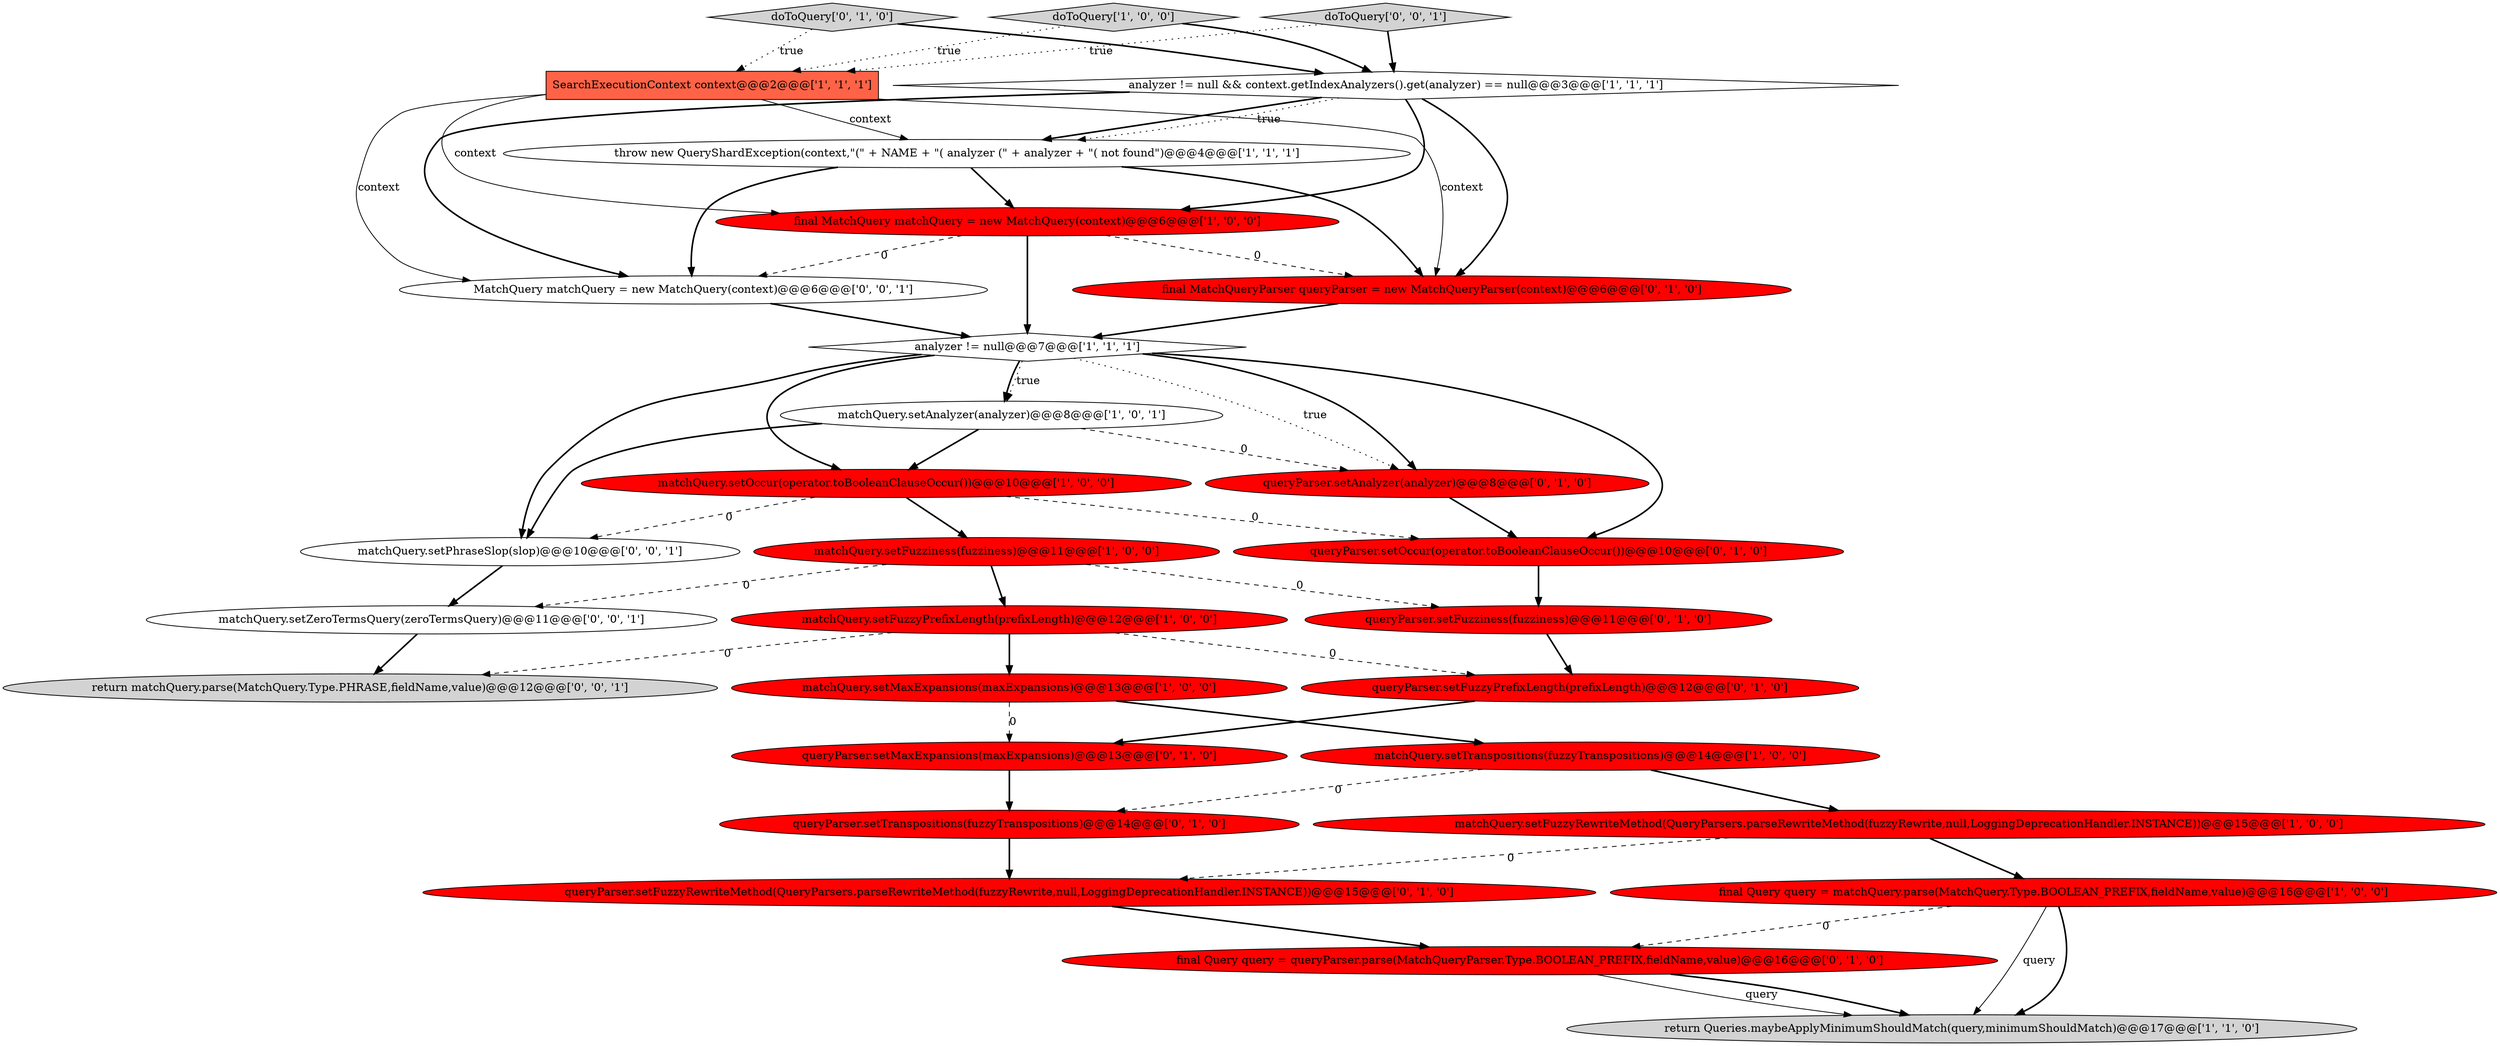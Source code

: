 digraph {
12 [style = filled, label = "throw new QueryShardException(context,\"(\" + NAME + \"( analyzer (\" + analyzer + \"( not found\")@@@4@@@['1', '1', '1']", fillcolor = white, shape = ellipse image = "AAA0AAABBB1BBB"];
2 [style = filled, label = "analyzer != null && context.getIndexAnalyzers().get(analyzer) == null@@@3@@@['1', '1', '1']", fillcolor = white, shape = diamond image = "AAA0AAABBB1BBB"];
3 [style = filled, label = "doToQuery['1', '0', '0']", fillcolor = lightgray, shape = diamond image = "AAA0AAABBB1BBB"];
6 [style = filled, label = "matchQuery.setFuzzyRewriteMethod(QueryParsers.parseRewriteMethod(fuzzyRewrite,null,LoggingDeprecationHandler.INSTANCE))@@@15@@@['1', '0', '0']", fillcolor = red, shape = ellipse image = "AAA1AAABBB1BBB"];
17 [style = filled, label = "queryParser.setFuzzyRewriteMethod(QueryParsers.parseRewriteMethod(fuzzyRewrite,null,LoggingDeprecationHandler.INSTANCE))@@@15@@@['0', '1', '0']", fillcolor = red, shape = ellipse image = "AAA1AAABBB2BBB"];
9 [style = filled, label = "matchQuery.setAnalyzer(analyzer)@@@8@@@['1', '0', '1']", fillcolor = white, shape = ellipse image = "AAA0AAABBB1BBB"];
1 [style = filled, label = "final Query query = matchQuery.parse(MatchQuery.Type.BOOLEAN_PREFIX,fieldName,value)@@@16@@@['1', '0', '0']", fillcolor = red, shape = ellipse image = "AAA1AAABBB1BBB"];
25 [style = filled, label = "doToQuery['0', '0', '1']", fillcolor = lightgray, shape = diamond image = "AAA0AAABBB3BBB"];
4 [style = filled, label = "matchQuery.setFuzzyPrefixLength(prefixLength)@@@12@@@['1', '0', '0']", fillcolor = red, shape = ellipse image = "AAA1AAABBB1BBB"];
5 [style = filled, label = "SearchExecutionContext context@@@2@@@['1', '1', '1']", fillcolor = tomato, shape = box image = "AAA0AAABBB1BBB"];
7 [style = filled, label = "final MatchQuery matchQuery = new MatchQuery(context)@@@6@@@['1', '0', '0']", fillcolor = red, shape = ellipse image = "AAA1AAABBB1BBB"];
15 [style = filled, label = "queryParser.setFuzziness(fuzziness)@@@11@@@['0', '1', '0']", fillcolor = red, shape = ellipse image = "AAA1AAABBB2BBB"];
11 [style = filled, label = "return Queries.maybeApplyMinimumShouldMatch(query,minimumShouldMatch)@@@17@@@['1', '1', '0']", fillcolor = lightgray, shape = ellipse image = "AAA0AAABBB1BBB"];
28 [style = filled, label = "matchQuery.setPhraseSlop(slop)@@@10@@@['0', '0', '1']", fillcolor = white, shape = ellipse image = "AAA0AAABBB3BBB"];
16 [style = filled, label = "final Query query = queryParser.parse(MatchQueryParser.Type.BOOLEAN_PREFIX,fieldName,value)@@@16@@@['0', '1', '0']", fillcolor = red, shape = ellipse image = "AAA1AAABBB2BBB"];
21 [style = filled, label = "queryParser.setAnalyzer(analyzer)@@@8@@@['0', '1', '0']", fillcolor = red, shape = ellipse image = "AAA1AAABBB2BBB"];
18 [style = filled, label = "final MatchQueryParser queryParser = new MatchQueryParser(context)@@@6@@@['0', '1', '0']", fillcolor = red, shape = ellipse image = "AAA1AAABBB2BBB"];
26 [style = filled, label = "matchQuery.setZeroTermsQuery(zeroTermsQuery)@@@11@@@['0', '0', '1']", fillcolor = white, shape = ellipse image = "AAA0AAABBB3BBB"];
23 [style = filled, label = "queryParser.setFuzzyPrefixLength(prefixLength)@@@12@@@['0', '1', '0']", fillcolor = red, shape = ellipse image = "AAA1AAABBB2BBB"];
24 [style = filled, label = "queryParser.setOccur(operator.toBooleanClauseOccur())@@@10@@@['0', '1', '0']", fillcolor = red, shape = ellipse image = "AAA1AAABBB2BBB"];
13 [style = filled, label = "matchQuery.setTranspositions(fuzzyTranspositions)@@@14@@@['1', '0', '0']", fillcolor = red, shape = ellipse image = "AAA1AAABBB1BBB"];
0 [style = filled, label = "matchQuery.setFuzziness(fuzziness)@@@11@@@['1', '0', '0']", fillcolor = red, shape = ellipse image = "AAA1AAABBB1BBB"];
10 [style = filled, label = "matchQuery.setOccur(operator.toBooleanClauseOccur())@@@10@@@['1', '0', '0']", fillcolor = red, shape = ellipse image = "AAA1AAABBB1BBB"];
20 [style = filled, label = "queryParser.setTranspositions(fuzzyTranspositions)@@@14@@@['0', '1', '0']", fillcolor = red, shape = ellipse image = "AAA1AAABBB2BBB"];
19 [style = filled, label = "doToQuery['0', '1', '0']", fillcolor = lightgray, shape = diamond image = "AAA0AAABBB2BBB"];
22 [style = filled, label = "queryParser.setMaxExpansions(maxExpansions)@@@13@@@['0', '1', '0']", fillcolor = red, shape = ellipse image = "AAA1AAABBB2BBB"];
27 [style = filled, label = "MatchQuery matchQuery = new MatchQuery(context)@@@6@@@['0', '0', '1']", fillcolor = white, shape = ellipse image = "AAA0AAABBB3BBB"];
29 [style = filled, label = "return matchQuery.parse(MatchQuery.Type.PHRASE,fieldName,value)@@@12@@@['0', '0', '1']", fillcolor = lightgray, shape = ellipse image = "AAA0AAABBB3BBB"];
8 [style = filled, label = "analyzer != null@@@7@@@['1', '1', '1']", fillcolor = white, shape = diamond image = "AAA0AAABBB1BBB"];
14 [style = filled, label = "matchQuery.setMaxExpansions(maxExpansions)@@@13@@@['1', '0', '0']", fillcolor = red, shape = ellipse image = "AAA1AAABBB1BBB"];
8->10 [style = bold, label=""];
15->23 [style = bold, label=""];
8->28 [style = bold, label=""];
4->14 [style = bold, label=""];
20->17 [style = bold, label=""];
16->11 [style = bold, label=""];
7->18 [style = dashed, label="0"];
8->21 [style = dotted, label="true"];
5->12 [style = solid, label="context"];
13->20 [style = dashed, label="0"];
26->29 [style = bold, label=""];
16->11 [style = solid, label="query"];
0->15 [style = dashed, label="0"];
14->22 [style = dashed, label="0"];
2->18 [style = bold, label=""];
28->26 [style = bold, label=""];
10->28 [style = dashed, label="0"];
6->17 [style = dashed, label="0"];
21->24 [style = bold, label=""];
5->7 [style = solid, label="context"];
19->2 [style = bold, label=""];
0->26 [style = dashed, label="0"];
9->10 [style = bold, label=""];
7->8 [style = bold, label=""];
25->2 [style = bold, label=""];
12->7 [style = bold, label=""];
2->12 [style = bold, label=""];
1->11 [style = bold, label=""];
7->27 [style = dashed, label="0"];
9->28 [style = bold, label=""];
6->1 [style = bold, label=""];
25->5 [style = dotted, label="true"];
3->5 [style = dotted, label="true"];
23->22 [style = bold, label=""];
3->2 [style = bold, label=""];
22->20 [style = bold, label=""];
5->18 [style = solid, label="context"];
0->4 [style = bold, label=""];
9->21 [style = dashed, label="0"];
1->16 [style = dashed, label="0"];
10->0 [style = bold, label=""];
1->11 [style = solid, label="query"];
12->18 [style = bold, label=""];
8->9 [style = bold, label=""];
2->12 [style = dotted, label="true"];
19->5 [style = dotted, label="true"];
5->27 [style = solid, label="context"];
8->21 [style = bold, label=""];
2->27 [style = bold, label=""];
18->8 [style = bold, label=""];
8->9 [style = dotted, label="true"];
2->7 [style = bold, label=""];
14->13 [style = bold, label=""];
13->6 [style = bold, label=""];
4->29 [style = dashed, label="0"];
4->23 [style = dashed, label="0"];
12->27 [style = bold, label=""];
27->8 [style = bold, label=""];
10->24 [style = dashed, label="0"];
17->16 [style = bold, label=""];
24->15 [style = bold, label=""];
8->24 [style = bold, label=""];
}
